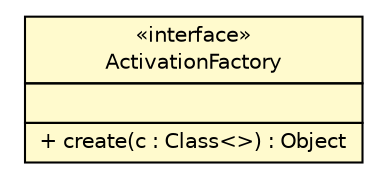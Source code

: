 #!/usr/local/bin/dot
#
# Class diagram 
# Generated by UMLGraph version R5_6 (http://www.umlgraph.org/)
#

digraph G {
	edge [fontname="Helvetica",fontsize=10,labelfontname="Helvetica",labelfontsize=10];
	node [fontname="Helvetica",fontsize=10,shape=plaintext];
	nodesep=0.25;
	ranksep=0.5;
	// sorcer.tools.ActivationFactory
	c83404 [label=<<table title="sorcer.tools.ActivationFactory" border="0" cellborder="1" cellspacing="0" cellpadding="2" port="p" bgcolor="lemonChiffon" href="./ActivationFactory.html">
		<tr><td><table border="0" cellspacing="0" cellpadding="1">
<tr><td align="center" balign="center"> &#171;interface&#187; </td></tr>
<tr><td align="center" balign="center"> ActivationFactory </td></tr>
		</table></td></tr>
		<tr><td><table border="0" cellspacing="0" cellpadding="1">
<tr><td align="left" balign="left">  </td></tr>
		</table></td></tr>
		<tr><td><table border="0" cellspacing="0" cellpadding="1">
<tr><td align="left" balign="left"> + create(c : Class&lt;&gt;) : Object </td></tr>
		</table></td></tr>
		</table>>, URL="./ActivationFactory.html", fontname="Helvetica", fontcolor="black", fontsize=10.0];
}

